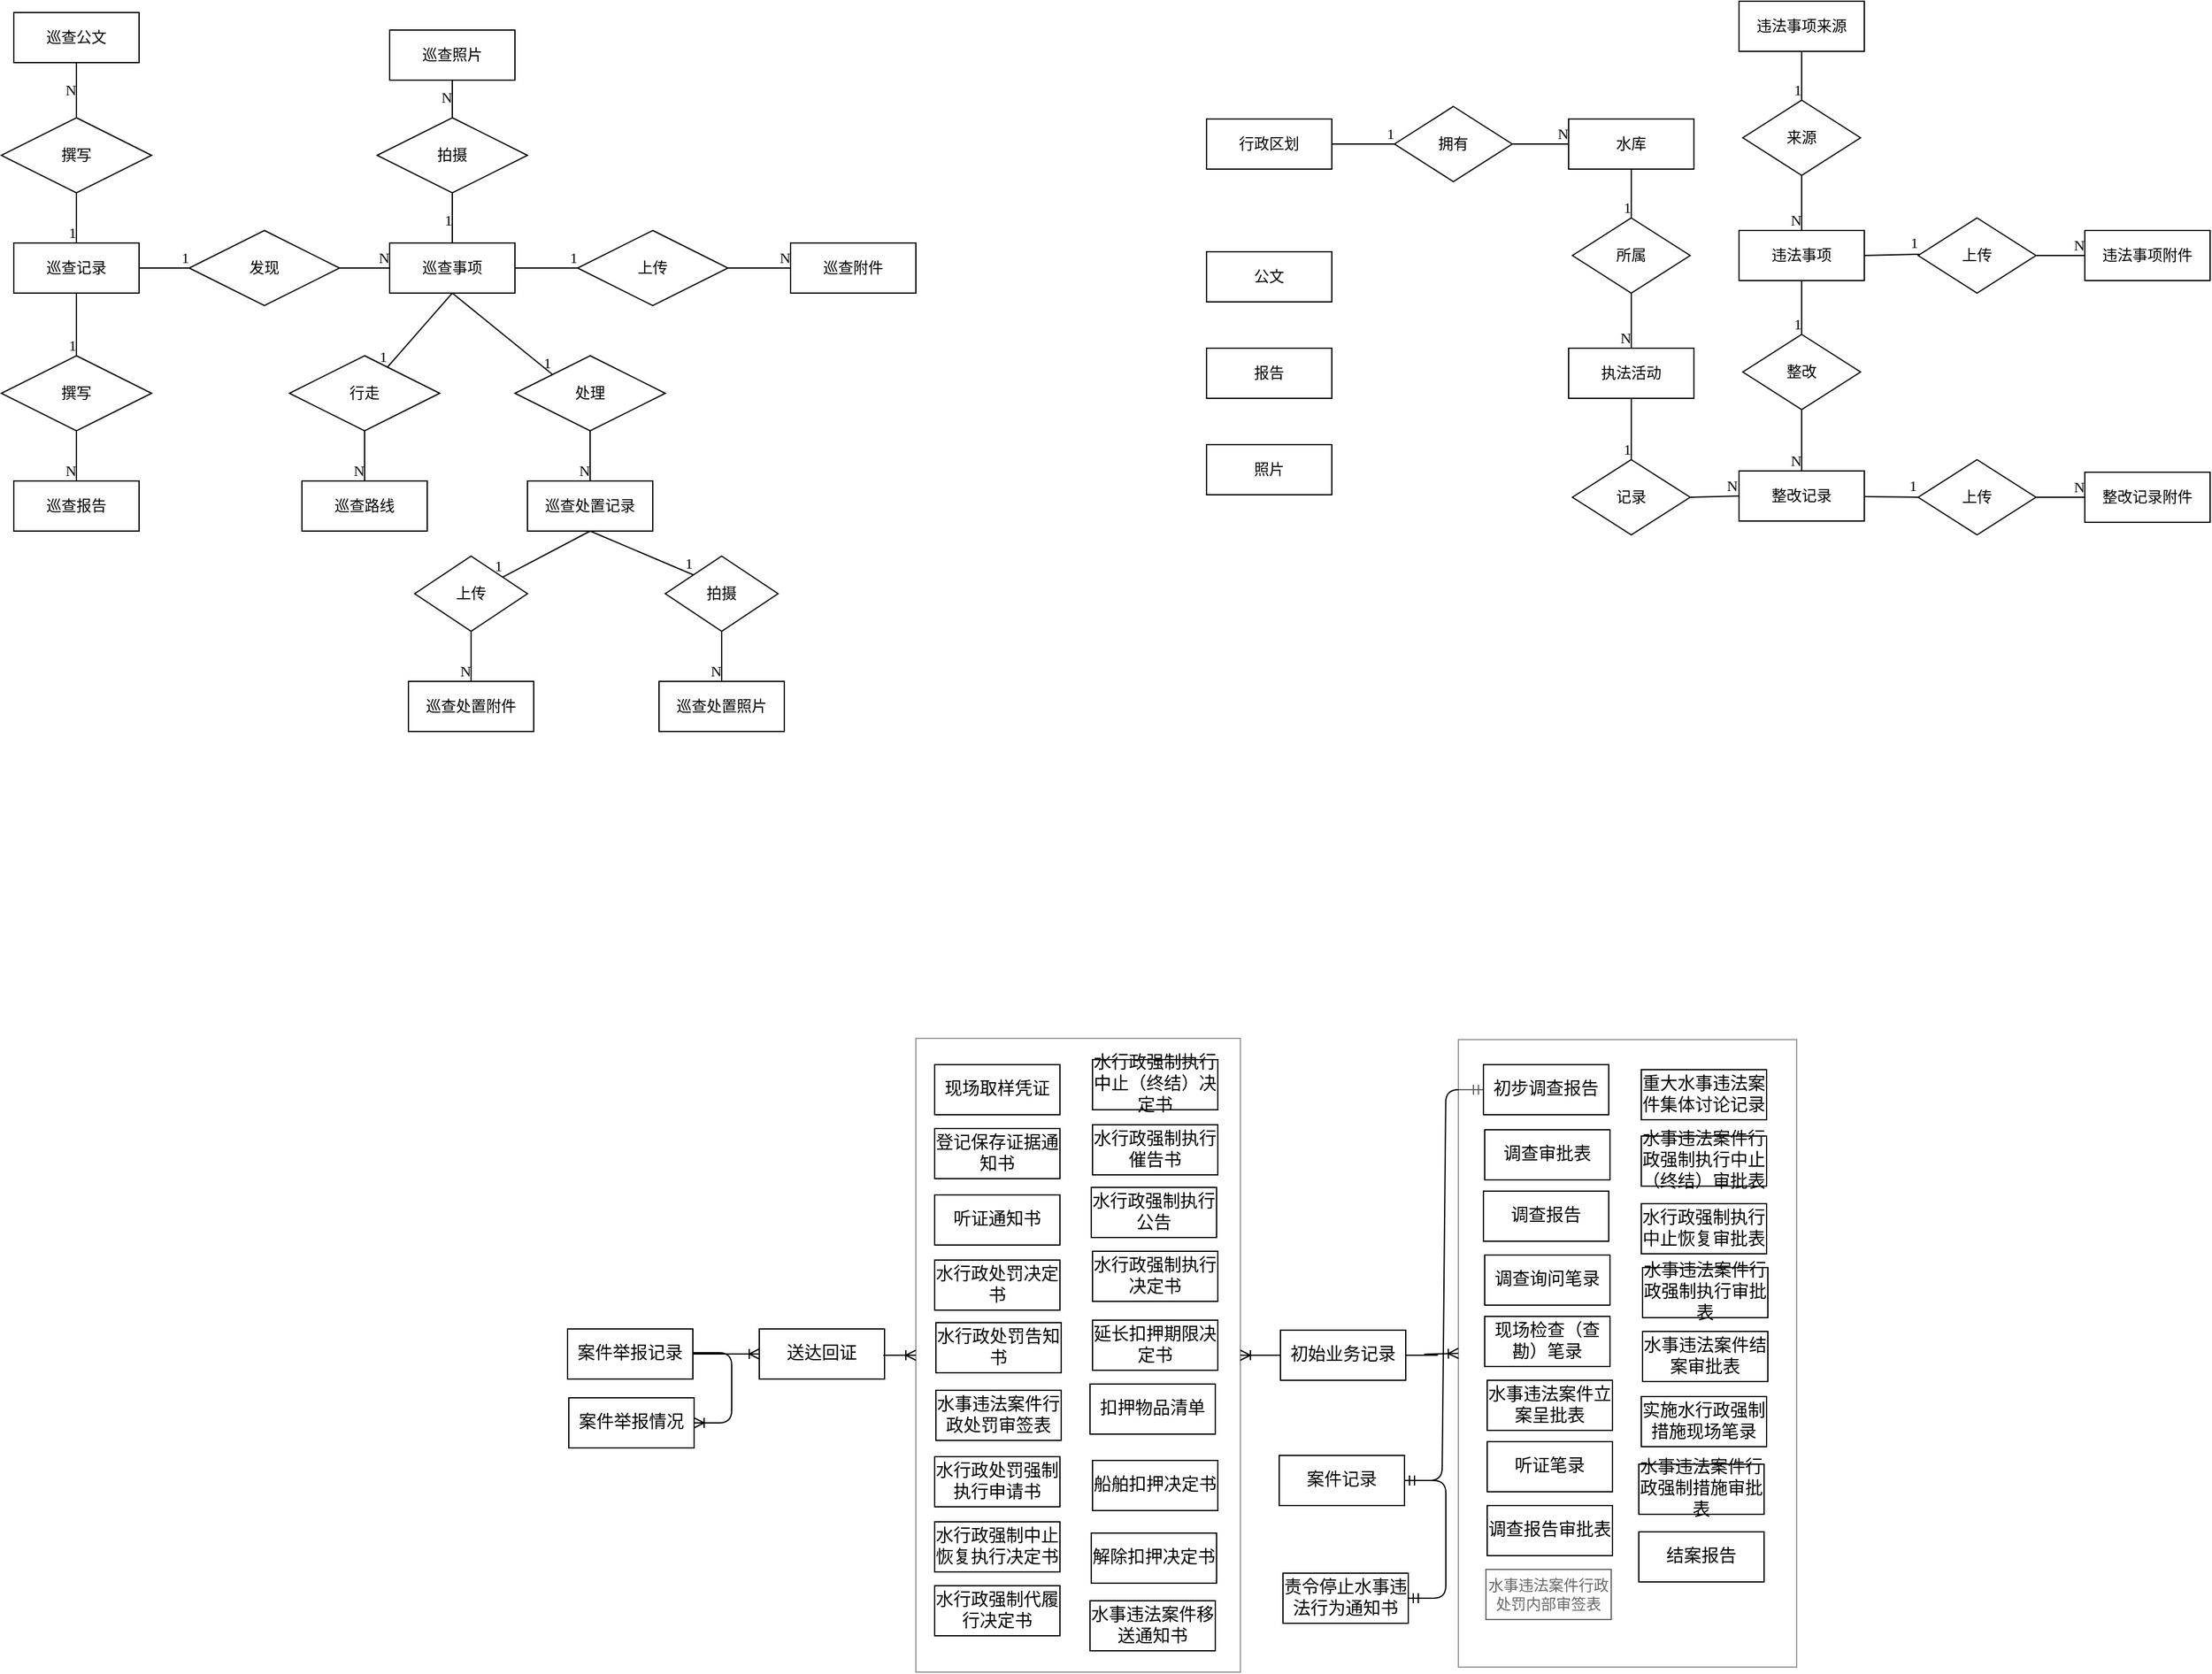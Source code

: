 <mxfile version="14.1.8" type="github">
  <diagram id="R2lEEEUBdFMjLlhIrx00" name="Page-1">
    <mxGraphModel dx="1422" dy="794" grid="0" gridSize="10" guides="0" tooltips="1" connect="0" arrows="0" fold="1" page="0" pageScale="1" pageWidth="850" pageHeight="1100" background="none" math="0" shadow="0" extFonts="Permanent Marker^https://fonts.googleapis.com/css?family=Permanent+Marker">
      <root>
        <mxCell id="0" />
        <mxCell id="1" parent="0" />
        <mxCell id="Jm6T7WrEDUmx-2x6mj27-170" value="" style="edgeStyle=entityRelationEdgeStyle;fontSize=12;html=1;endArrow=ERmandOne;startArrow=ERmandOne;" edge="1" parent="1" source="Jm6T7WrEDUmx-2x6mj27-166" target="Jm6T7WrEDUmx-2x6mj27-53">
          <mxGeometry width="100" height="100" relative="1" as="geometry">
            <mxPoint x="1332" y="882" as="sourcePoint" />
            <mxPoint x="1432" y="782" as="targetPoint" />
          </mxGeometry>
        </mxCell>
        <mxCell id="lb9JI9_FD7YLYeVPfku9-1" value="巡查记录" style="whiteSpace=wrap;html=1;align=center;fontFamily=仿宋;" parent="1" vertex="1">
          <mxGeometry x="100" y="269" width="100" height="40" as="geometry" />
        </mxCell>
        <mxCell id="lb9JI9_FD7YLYeVPfku9-2" value="巡查事项" style="whiteSpace=wrap;html=1;align=center;fontFamily=仿宋;" parent="1" vertex="1">
          <mxGeometry x="400" y="269" width="100" height="40" as="geometry" />
        </mxCell>
        <mxCell id="lb9JI9_FD7YLYeVPfku9-3" value="巡查报告" style="whiteSpace=wrap;html=1;align=center;fontFamily=仿宋;" parent="1" vertex="1">
          <mxGeometry x="100" y="459" width="100" height="40" as="geometry" />
        </mxCell>
        <mxCell id="lb9JI9_FD7YLYeVPfku9-4" value="巡查公文" style="whiteSpace=wrap;html=1;align=center;fontFamily=仿宋;" parent="1" vertex="1">
          <mxGeometry x="100" y="85" width="100" height="40" as="geometry" />
        </mxCell>
        <mxCell id="lb9JI9_FD7YLYeVPfku9-5" value="巡查照片" style="whiteSpace=wrap;html=1;align=center;fontFamily=仿宋;" parent="1" vertex="1">
          <mxGeometry x="400" y="99" width="100" height="40" as="geometry" />
        </mxCell>
        <mxCell id="lb9JI9_FD7YLYeVPfku9-7" value="巡查附件" style="whiteSpace=wrap;html=1;align=center;fontFamily=仿宋;" parent="1" vertex="1">
          <mxGeometry x="720" y="269" width="100" height="40" as="geometry" />
        </mxCell>
        <mxCell id="lb9JI9_FD7YLYeVPfku9-8" value="巡查路线" style="whiteSpace=wrap;html=1;align=center;fontFamily=仿宋;" parent="1" vertex="1">
          <mxGeometry x="330" y="459" width="100" height="40" as="geometry" />
        </mxCell>
        <mxCell id="lb9JI9_FD7YLYeVPfku9-9" value="巡查处置记录" style="whiteSpace=wrap;html=1;align=center;fontFamily=仿宋;" parent="1" vertex="1">
          <mxGeometry x="510" y="459" width="100" height="40" as="geometry" />
        </mxCell>
        <mxCell id="lb9JI9_FD7YLYeVPfku9-10" value="巡查处置附件" style="whiteSpace=wrap;html=1;align=center;fontFamily=仿宋;" parent="1" vertex="1">
          <mxGeometry x="415" y="619" width="100" height="40" as="geometry" />
        </mxCell>
        <mxCell id="lb9JI9_FD7YLYeVPfku9-11" value="巡查处置照片" style="whiteSpace=wrap;html=1;align=center;fontFamily=仿宋;" parent="1" vertex="1">
          <mxGeometry x="615" y="619" width="100" height="40" as="geometry" />
        </mxCell>
        <mxCell id="lb9JI9_FD7YLYeVPfku9-12" value="发现" style="shape=rhombus;perimeter=rhombusPerimeter;whiteSpace=wrap;html=1;align=center;fontFamily=仿宋;" parent="1" vertex="1">
          <mxGeometry x="240" y="259" width="120" height="60" as="geometry" />
        </mxCell>
        <mxCell id="lb9JI9_FD7YLYeVPfku9-13" value="" style="endArrow=none;html=1;rounded=0;entryX=0;entryY=0.5;entryDx=0;entryDy=0;fontFamily=仿宋;" parent="1" target="lb9JI9_FD7YLYeVPfku9-12" edge="1">
          <mxGeometry relative="1" as="geometry">
            <mxPoint x="200" y="289" as="sourcePoint" />
            <mxPoint x="270" y="289" as="targetPoint" />
          </mxGeometry>
        </mxCell>
        <mxCell id="lb9JI9_FD7YLYeVPfku9-14" value="1" style="resizable=0;html=1;align=right;verticalAlign=bottom;fontFamily=仿宋;" parent="lb9JI9_FD7YLYeVPfku9-13" connectable="0" vertex="1">
          <mxGeometry x="1" relative="1" as="geometry" />
        </mxCell>
        <mxCell id="lb9JI9_FD7YLYeVPfku9-15" value="" style="endArrow=none;html=1;rounded=0;exitX=1;exitY=0.5;exitDx=0;exitDy=0;entryX=0;entryY=0.5;entryDx=0;entryDy=0;fontFamily=仿宋;" parent="1" source="lb9JI9_FD7YLYeVPfku9-12" target="lb9JI9_FD7YLYeVPfku9-2" edge="1">
          <mxGeometry relative="1" as="geometry">
            <mxPoint x="330" y="369" as="sourcePoint" />
            <mxPoint x="490" y="369" as="targetPoint" />
          </mxGeometry>
        </mxCell>
        <mxCell id="lb9JI9_FD7YLYeVPfku9-16" value="N" style="resizable=0;html=1;align=right;verticalAlign=bottom;fontFamily=仿宋;" parent="lb9JI9_FD7YLYeVPfku9-15" connectable="0" vertex="1">
          <mxGeometry x="1" relative="1" as="geometry" />
        </mxCell>
        <mxCell id="lb9JI9_FD7YLYeVPfku9-17" value="撰写" style="shape=rhombus;perimeter=rhombusPerimeter;whiteSpace=wrap;html=1;align=center;fontFamily=仿宋;" parent="1" vertex="1">
          <mxGeometry x="90" y="359" width="120" height="60" as="geometry" />
        </mxCell>
        <mxCell id="lb9JI9_FD7YLYeVPfku9-18" value="" style="endArrow=none;html=1;rounded=0;exitX=0.5;exitY=1;exitDx=0;exitDy=0;entryX=0.5;entryY=0;entryDx=0;entryDy=0;fontFamily=仿宋;" parent="1" source="lb9JI9_FD7YLYeVPfku9-1" target="lb9JI9_FD7YLYeVPfku9-17" edge="1">
          <mxGeometry relative="1" as="geometry">
            <mxPoint x="280" y="379" as="sourcePoint" />
            <mxPoint x="440" y="379" as="targetPoint" />
          </mxGeometry>
        </mxCell>
        <mxCell id="lb9JI9_FD7YLYeVPfku9-19" value="1" style="resizable=0;html=1;align=right;verticalAlign=bottom;fontFamily=仿宋;" parent="lb9JI9_FD7YLYeVPfku9-18" connectable="0" vertex="1">
          <mxGeometry x="1" relative="1" as="geometry" />
        </mxCell>
        <mxCell id="lb9JI9_FD7YLYeVPfku9-20" value="" style="endArrow=none;html=1;rounded=0;exitX=0.5;exitY=1;exitDx=0;exitDy=0;entryX=0.5;entryY=0;entryDx=0;entryDy=0;fontFamily=仿宋;" parent="1" source="lb9JI9_FD7YLYeVPfku9-17" target="lb9JI9_FD7YLYeVPfku9-3" edge="1">
          <mxGeometry relative="1" as="geometry">
            <mxPoint x="300" y="409" as="sourcePoint" />
            <mxPoint x="460" y="409" as="targetPoint" />
          </mxGeometry>
        </mxCell>
        <mxCell id="lb9JI9_FD7YLYeVPfku9-21" value="N" style="resizable=0;html=1;align=right;verticalAlign=bottom;fontFamily=仿宋;" parent="lb9JI9_FD7YLYeVPfku9-20" connectable="0" vertex="1">
          <mxGeometry x="1" relative="1" as="geometry" />
        </mxCell>
        <mxCell id="lb9JI9_FD7YLYeVPfku9-22" value="撰写" style="shape=rhombus;perimeter=rhombusPerimeter;whiteSpace=wrap;html=1;align=center;fontFamily=仿宋;" parent="1" vertex="1">
          <mxGeometry x="90" y="169" width="120" height="60" as="geometry" />
        </mxCell>
        <mxCell id="lb9JI9_FD7YLYeVPfku9-23" value="" style="endArrow=none;html=1;rounded=0;exitX=0.5;exitY=0;exitDx=0;exitDy=0;entryX=0.5;entryY=1;entryDx=0;entryDy=0;fontFamily=仿宋;" parent="1" source="lb9JI9_FD7YLYeVPfku9-1" target="lb9JI9_FD7YLYeVPfku9-22" edge="1">
          <mxGeometry relative="1" as="geometry">
            <mxPoint x="200" y="229" as="sourcePoint" />
            <mxPoint x="360" y="229" as="targetPoint" />
          </mxGeometry>
        </mxCell>
        <mxCell id="lb9JI9_FD7YLYeVPfku9-24" value="1" style="resizable=0;html=1;align=right;verticalAlign=bottom;fontFamily=仿宋;" parent="lb9JI9_FD7YLYeVPfku9-23" connectable="0" vertex="1">
          <mxGeometry x="1" relative="1" as="geometry">
            <mxPoint y="40" as="offset" />
          </mxGeometry>
        </mxCell>
        <mxCell id="lb9JI9_FD7YLYeVPfku9-25" value="" style="endArrow=none;html=1;rounded=0;exitX=0.5;exitY=0;exitDx=0;exitDy=0;entryX=0.5;entryY=1;entryDx=0;entryDy=0;fontFamily=仿宋;" parent="1" source="lb9JI9_FD7YLYeVPfku9-22" target="lb9JI9_FD7YLYeVPfku9-4" edge="1">
          <mxGeometry relative="1" as="geometry">
            <mxPoint x="280" y="139" as="sourcePoint" />
            <mxPoint x="440" y="139" as="targetPoint" />
          </mxGeometry>
        </mxCell>
        <mxCell id="lb9JI9_FD7YLYeVPfku9-26" value="N" style="resizable=0;html=1;align=right;verticalAlign=bottom;fontFamily=仿宋;" parent="lb9JI9_FD7YLYeVPfku9-25" connectable="0" vertex="1">
          <mxGeometry x="1" relative="1" as="geometry">
            <mxPoint y="30" as="offset" />
          </mxGeometry>
        </mxCell>
        <mxCell id="lb9JI9_FD7YLYeVPfku9-27" value="拍摄" style="shape=rhombus;perimeter=rhombusPerimeter;whiteSpace=wrap;html=1;align=center;fontFamily=仿宋;" parent="1" vertex="1">
          <mxGeometry x="390" y="169" width="120" height="60" as="geometry" />
        </mxCell>
        <mxCell id="lb9JI9_FD7YLYeVPfku9-28" value="" style="endArrow=none;html=1;rounded=0;exitX=0.5;exitY=0;exitDx=0;exitDy=0;entryX=0.5;entryY=1;entryDx=0;entryDy=0;fontFamily=仿宋;" parent="1" source="lb9JI9_FD7YLYeVPfku9-2" target="lb9JI9_FD7YLYeVPfku9-27" edge="1">
          <mxGeometry relative="1" as="geometry">
            <mxPoint x="510" y="249" as="sourcePoint" />
            <mxPoint x="670" y="249" as="targetPoint" />
          </mxGeometry>
        </mxCell>
        <mxCell id="lb9JI9_FD7YLYeVPfku9-29" value="1" style="resizable=0;html=1;align=right;verticalAlign=bottom;fontFamily=仿宋;" parent="lb9JI9_FD7YLYeVPfku9-28" connectable="0" vertex="1">
          <mxGeometry x="1" relative="1" as="geometry">
            <mxPoint y="30" as="offset" />
          </mxGeometry>
        </mxCell>
        <mxCell id="lb9JI9_FD7YLYeVPfku9-30" value="" style="endArrow=none;html=1;rounded=0;exitX=0.5;exitY=0;exitDx=0;exitDy=0;entryX=0.5;entryY=1;entryDx=0;entryDy=0;fontFamily=仿宋;" parent="1" source="lb9JI9_FD7YLYeVPfku9-27" target="lb9JI9_FD7YLYeVPfku9-5" edge="1">
          <mxGeometry relative="1" as="geometry">
            <mxPoint x="530" y="159" as="sourcePoint" />
            <mxPoint x="690" y="159" as="targetPoint" />
          </mxGeometry>
        </mxCell>
        <mxCell id="lb9JI9_FD7YLYeVPfku9-31" value="N" style="resizable=0;html=1;align=right;verticalAlign=bottom;fontFamily=仿宋;" parent="lb9JI9_FD7YLYeVPfku9-30" connectable="0" vertex="1">
          <mxGeometry x="1" relative="1" as="geometry">
            <mxPoint y="22" as="offset" />
          </mxGeometry>
        </mxCell>
        <mxCell id="lb9JI9_FD7YLYeVPfku9-32" value="上传" style="shape=rhombus;perimeter=rhombusPerimeter;whiteSpace=wrap;html=1;align=center;fontFamily=仿宋;" parent="1" vertex="1">
          <mxGeometry x="550" y="259" width="120" height="60" as="geometry" />
        </mxCell>
        <mxCell id="lb9JI9_FD7YLYeVPfku9-33" value="" style="endArrow=none;html=1;rounded=0;exitX=1;exitY=0.5;exitDx=0;exitDy=0;entryX=0;entryY=0.5;entryDx=0;entryDy=0;fontFamily=仿宋;" parent="1" source="lb9JI9_FD7YLYeVPfku9-2" target="lb9JI9_FD7YLYeVPfku9-32" edge="1">
          <mxGeometry relative="1" as="geometry">
            <mxPoint x="510" y="349" as="sourcePoint" />
            <mxPoint x="670" y="349" as="targetPoint" />
          </mxGeometry>
        </mxCell>
        <mxCell id="lb9JI9_FD7YLYeVPfku9-34" value="1" style="resizable=0;html=1;align=right;verticalAlign=bottom;fontFamily=仿宋;" parent="lb9JI9_FD7YLYeVPfku9-33" connectable="0" vertex="1">
          <mxGeometry x="1" relative="1" as="geometry" />
        </mxCell>
        <mxCell id="lb9JI9_FD7YLYeVPfku9-35" value="" style="endArrow=none;html=1;rounded=0;exitX=1;exitY=0.5;exitDx=0;exitDy=0;entryX=0;entryY=0.5;entryDx=0;entryDy=0;fontFamily=仿宋;" parent="1" source="lb9JI9_FD7YLYeVPfku9-32" target="lb9JI9_FD7YLYeVPfku9-7" edge="1">
          <mxGeometry relative="1" as="geometry">
            <mxPoint x="670" y="288.5" as="sourcePoint" />
            <mxPoint x="830" y="288.5" as="targetPoint" />
          </mxGeometry>
        </mxCell>
        <mxCell id="lb9JI9_FD7YLYeVPfku9-36" value="N" style="resizable=0;html=1;align=right;verticalAlign=bottom;fontFamily=仿宋;" parent="lb9JI9_FD7YLYeVPfku9-35" connectable="0" vertex="1">
          <mxGeometry x="1" relative="1" as="geometry" />
        </mxCell>
        <mxCell id="lb9JI9_FD7YLYeVPfku9-37" value="行走" style="shape=rhombus;perimeter=rhombusPerimeter;whiteSpace=wrap;html=1;align=center;fontFamily=仿宋;" parent="1" vertex="1">
          <mxGeometry x="320" y="359" width="120" height="60" as="geometry" />
        </mxCell>
        <mxCell id="lb9JI9_FD7YLYeVPfku9-38" value="" style="endArrow=none;html=1;rounded=0;exitX=0.5;exitY=1;exitDx=0;exitDy=0;fontFamily=仿宋;" parent="1" source="lb9JI9_FD7YLYeVPfku9-2" target="lb9JI9_FD7YLYeVPfku9-37" edge="1">
          <mxGeometry relative="1" as="geometry">
            <mxPoint x="570" y="429" as="sourcePoint" />
            <mxPoint x="730" y="429" as="targetPoint" />
          </mxGeometry>
        </mxCell>
        <mxCell id="lb9JI9_FD7YLYeVPfku9-39" value="1" style="resizable=0;html=1;align=right;verticalAlign=bottom;fontFamily=仿宋;" parent="lb9JI9_FD7YLYeVPfku9-38" connectable="0" vertex="1">
          <mxGeometry x="1" relative="1" as="geometry" />
        </mxCell>
        <mxCell id="lb9JI9_FD7YLYeVPfku9-40" value="" style="endArrow=none;html=1;rounded=0;exitX=0.5;exitY=1;exitDx=0;exitDy=0;entryX=0.5;entryY=0;entryDx=0;entryDy=0;fontFamily=仿宋;" parent="1" source="lb9JI9_FD7YLYeVPfku9-37" target="lb9JI9_FD7YLYeVPfku9-8" edge="1">
          <mxGeometry relative="1" as="geometry">
            <mxPoint x="400" y="429" as="sourcePoint" />
            <mxPoint x="560" y="429" as="targetPoint" />
          </mxGeometry>
        </mxCell>
        <mxCell id="lb9JI9_FD7YLYeVPfku9-41" value="N" style="resizable=0;html=1;align=right;verticalAlign=bottom;fontFamily=仿宋;" parent="lb9JI9_FD7YLYeVPfku9-40" connectable="0" vertex="1">
          <mxGeometry x="1" relative="1" as="geometry" />
        </mxCell>
        <mxCell id="lb9JI9_FD7YLYeVPfku9-42" value="处理" style="shape=rhombus;perimeter=rhombusPerimeter;whiteSpace=wrap;html=1;align=center;fontFamily=仿宋;" parent="1" vertex="1">
          <mxGeometry x="500" y="359" width="120" height="60" as="geometry" />
        </mxCell>
        <mxCell id="lb9JI9_FD7YLYeVPfku9-43" value="" style="endArrow=none;html=1;rounded=0;entryX=0;entryY=0;entryDx=0;entryDy=0;fontFamily=仿宋;" parent="1" target="lb9JI9_FD7YLYeVPfku9-42" edge="1">
          <mxGeometry relative="1" as="geometry">
            <mxPoint x="450" y="309" as="sourcePoint" />
            <mxPoint x="630" y="339" as="targetPoint" />
          </mxGeometry>
        </mxCell>
        <mxCell id="lb9JI9_FD7YLYeVPfku9-44" value="1" style="resizable=0;html=1;align=right;verticalAlign=bottom;fontFamily=仿宋;" parent="lb9JI9_FD7YLYeVPfku9-43" connectable="0" vertex="1">
          <mxGeometry x="1" relative="1" as="geometry" />
        </mxCell>
        <mxCell id="lb9JI9_FD7YLYeVPfku9-45" value="" style="endArrow=none;html=1;rounded=0;exitX=0.5;exitY=1;exitDx=0;exitDy=0;entryX=0.5;entryY=0;entryDx=0;entryDy=0;fontFamily=仿宋;" parent="1" source="lb9JI9_FD7YLYeVPfku9-42" target="lb9JI9_FD7YLYeVPfku9-9" edge="1">
          <mxGeometry relative="1" as="geometry">
            <mxPoint x="650" y="449" as="sourcePoint" />
            <mxPoint x="560" y="449" as="targetPoint" />
          </mxGeometry>
        </mxCell>
        <mxCell id="lb9JI9_FD7YLYeVPfku9-46" value="N" style="resizable=0;html=1;align=right;verticalAlign=bottom;fontFamily=仿宋;" parent="lb9JI9_FD7YLYeVPfku9-45" connectable="0" vertex="1">
          <mxGeometry x="1" relative="1" as="geometry" />
        </mxCell>
        <mxCell id="lb9JI9_FD7YLYeVPfku9-48" value="上传" style="shape=rhombus;perimeter=rhombusPerimeter;whiteSpace=wrap;html=1;align=center;fontFamily=仿宋;" parent="1" vertex="1">
          <mxGeometry x="420" y="519" width="90" height="60" as="geometry" />
        </mxCell>
        <mxCell id="lb9JI9_FD7YLYeVPfku9-49" value="" style="endArrow=none;html=1;rounded=0;exitX=0.5;exitY=1;exitDx=0;exitDy=0;fontFamily=仿宋;" parent="1" source="lb9JI9_FD7YLYeVPfku9-9" target="lb9JI9_FD7YLYeVPfku9-48" edge="1">
          <mxGeometry relative="1" as="geometry">
            <mxPoint x="570" y="519" as="sourcePoint" />
            <mxPoint x="730" y="519" as="targetPoint" />
          </mxGeometry>
        </mxCell>
        <mxCell id="lb9JI9_FD7YLYeVPfku9-50" value="1" style="resizable=0;html=1;align=right;verticalAlign=bottom;fontFamily=仿宋;" parent="lb9JI9_FD7YLYeVPfku9-49" connectable="0" vertex="1">
          <mxGeometry x="1" relative="1" as="geometry" />
        </mxCell>
        <mxCell id="lb9JI9_FD7YLYeVPfku9-51" value="" style="endArrow=none;html=1;rounded=0;exitX=0.5;exitY=1;exitDx=0;exitDy=0;entryX=0.5;entryY=0;entryDx=0;entryDy=0;fontFamily=仿宋;" parent="1" source="lb9JI9_FD7YLYeVPfku9-48" target="lb9JI9_FD7YLYeVPfku9-10" edge="1">
          <mxGeometry relative="1" as="geometry">
            <mxPoint x="290" y="729" as="sourcePoint" />
            <mxPoint x="450" y="729" as="targetPoint" />
          </mxGeometry>
        </mxCell>
        <mxCell id="lb9JI9_FD7YLYeVPfku9-52" value="N" style="resizable=0;html=1;align=right;verticalAlign=bottom;fontFamily=仿宋;" parent="lb9JI9_FD7YLYeVPfku9-51" connectable="0" vertex="1">
          <mxGeometry x="1" relative="1" as="geometry" />
        </mxCell>
        <mxCell id="lb9JI9_FD7YLYeVPfku9-53" value="拍摄" style="shape=rhombus;perimeter=rhombusPerimeter;whiteSpace=wrap;html=1;align=center;fontFamily=仿宋;" parent="1" vertex="1">
          <mxGeometry x="620" y="519" width="90" height="60" as="geometry" />
        </mxCell>
        <mxCell id="lb9JI9_FD7YLYeVPfku9-54" value="" style="endArrow=none;html=1;rounded=0;entryX=0;entryY=0;entryDx=0;entryDy=0;fontFamily=仿宋;" parent="1" target="lb9JI9_FD7YLYeVPfku9-53" edge="1">
          <mxGeometry relative="1" as="geometry">
            <mxPoint x="560" y="499" as="sourcePoint" />
            <mxPoint x="760" y="709" as="targetPoint" />
          </mxGeometry>
        </mxCell>
        <mxCell id="lb9JI9_FD7YLYeVPfku9-55" value="1" style="resizable=0;html=1;align=right;verticalAlign=bottom;fontFamily=仿宋;" parent="lb9JI9_FD7YLYeVPfku9-54" connectable="0" vertex="1">
          <mxGeometry x="1" relative="1" as="geometry" />
        </mxCell>
        <mxCell id="lb9JI9_FD7YLYeVPfku9-56" value="" style="endArrow=none;html=1;rounded=0;exitX=0.5;exitY=1;exitDx=0;exitDy=0;entryX=0.5;entryY=0;entryDx=0;entryDy=0;fontFamily=仿宋;" parent="1" source="lb9JI9_FD7YLYeVPfku9-53" target="lb9JI9_FD7YLYeVPfku9-11" edge="1">
          <mxGeometry relative="1" as="geometry">
            <mxPoint x="790" y="689" as="sourcePoint" />
            <mxPoint x="950" y="689" as="targetPoint" />
          </mxGeometry>
        </mxCell>
        <mxCell id="lb9JI9_FD7YLYeVPfku9-57" value="N" style="resizable=0;html=1;align=right;verticalAlign=bottom;fontFamily=仿宋;" parent="lb9JI9_FD7YLYeVPfku9-56" connectable="0" vertex="1">
          <mxGeometry x="1" relative="1" as="geometry" />
        </mxCell>
        <mxCell id="lb9JI9_FD7YLYeVPfku9-58" value="执法活动" style="whiteSpace=wrap;html=1;align=center;fontFamily=仿宋;" parent="1" vertex="1">
          <mxGeometry x="1341" y="353" width="100" height="40" as="geometry" />
        </mxCell>
        <mxCell id="Jm6T7WrEDUmx-2x6mj27-1" value="违法事项" style="whiteSpace=wrap;html=1;align=center;fontFamily=仿宋;" vertex="1" parent="1">
          <mxGeometry x="1477" y="259" width="100" height="40" as="geometry" />
        </mxCell>
        <mxCell id="Jm6T7WrEDUmx-2x6mj27-2" value="整改记录" style="whiteSpace=wrap;html=1;align=center;fontFamily=仿宋;" vertex="1" parent="1">
          <mxGeometry x="1477" y="451" width="100" height="40" as="geometry" />
        </mxCell>
        <mxCell id="Jm6T7WrEDUmx-2x6mj27-3" value="公文" style="whiteSpace=wrap;html=1;align=center;fontFamily=仿宋;" vertex="1" parent="1">
          <mxGeometry x="1052" y="276" width="100" height="40" as="geometry" />
        </mxCell>
        <mxCell id="Jm6T7WrEDUmx-2x6mj27-4" value="报告" style="whiteSpace=wrap;html=1;align=center;fontFamily=仿宋;" vertex="1" parent="1">
          <mxGeometry x="1052" y="353" width="100" height="40" as="geometry" />
        </mxCell>
        <mxCell id="Jm6T7WrEDUmx-2x6mj27-5" value="照片" style="whiteSpace=wrap;html=1;align=center;fontFamily=仿宋;" vertex="1" parent="1">
          <mxGeometry x="1052" y="430" width="100" height="40" as="geometry" />
        </mxCell>
        <mxCell id="Jm6T7WrEDUmx-2x6mj27-6" value="违法事项附件" style="whiteSpace=wrap;html=1;align=center;fontFamily=仿宋;" vertex="1" parent="1">
          <mxGeometry x="1753" y="259" width="100" height="40" as="geometry" />
        </mxCell>
        <mxCell id="Jm6T7WrEDUmx-2x6mj27-9" value="整改记录附件" style="whiteSpace=wrap;html=1;align=center;fontFamily=仿宋;" vertex="1" parent="1">
          <mxGeometry x="1753" y="452" width="100" height="40" as="geometry" />
        </mxCell>
        <mxCell id="Jm6T7WrEDUmx-2x6mj27-10" value="水库" style="whiteSpace=wrap;html=1;align=center;fontFamily=仿宋;" vertex="1" parent="1">
          <mxGeometry x="1341" y="170" width="100" height="40" as="geometry" />
        </mxCell>
        <mxCell id="Jm6T7WrEDUmx-2x6mj27-11" value="行政区划" style="whiteSpace=wrap;html=1;align=center;fontFamily=仿宋;" vertex="1" parent="1">
          <mxGeometry x="1052" y="170" width="100" height="40" as="geometry" />
        </mxCell>
        <mxCell id="Jm6T7WrEDUmx-2x6mj27-12" value="违法事项来源" style="whiteSpace=wrap;html=1;align=center;fontFamily=仿宋;" vertex="1" parent="1">
          <mxGeometry x="1477" y="76" width="100" height="40" as="geometry" />
        </mxCell>
        <mxCell id="Jm6T7WrEDUmx-2x6mj27-13" value="所属" style="shape=rhombus;perimeter=rhombusPerimeter;whiteSpace=wrap;html=1;align=center;fontFamily=仿宋;" vertex="1" parent="1">
          <mxGeometry x="1344" y="249" width="94" height="60" as="geometry" />
        </mxCell>
        <mxCell id="Jm6T7WrEDUmx-2x6mj27-14" value="" style="endArrow=none;html=1;rounded=0;exitX=0.5;exitY=1;exitDx=0;exitDy=0;entryX=0.5;entryY=0;entryDx=0;entryDy=0;fontFamily=仿宋;" edge="1" parent="1" source="Jm6T7WrEDUmx-2x6mj27-10" target="Jm6T7WrEDUmx-2x6mj27-13">
          <mxGeometry relative="1" as="geometry">
            <mxPoint x="1481" y="254" as="sourcePoint" />
            <mxPoint x="1641" y="254" as="targetPoint" />
          </mxGeometry>
        </mxCell>
        <mxCell id="Jm6T7WrEDUmx-2x6mj27-15" value="1" style="resizable=0;html=1;align=right;verticalAlign=bottom;fontFamily=仿宋;" connectable="0" vertex="1" parent="Jm6T7WrEDUmx-2x6mj27-14">
          <mxGeometry x="1" relative="1" as="geometry" />
        </mxCell>
        <mxCell id="Jm6T7WrEDUmx-2x6mj27-16" value="" style="endArrow=none;html=1;rounded=0;exitX=0.5;exitY=1;exitDx=0;exitDy=0;fontFamily=仿宋;" edge="1" parent="1" source="Jm6T7WrEDUmx-2x6mj27-13" target="lb9JI9_FD7YLYeVPfku9-58">
          <mxGeometry relative="1" as="geometry">
            <mxPoint x="1520" y="314" as="sourcePoint" />
            <mxPoint x="1680" y="314" as="targetPoint" />
          </mxGeometry>
        </mxCell>
        <mxCell id="Jm6T7WrEDUmx-2x6mj27-17" value="N" style="resizable=0;html=1;align=right;verticalAlign=bottom;fontFamily=仿宋;" connectable="0" vertex="1" parent="Jm6T7WrEDUmx-2x6mj27-16">
          <mxGeometry x="1" relative="1" as="geometry" />
        </mxCell>
        <mxCell id="Jm6T7WrEDUmx-2x6mj27-19" value="来源" style="shape=rhombus;perimeter=rhombusPerimeter;whiteSpace=wrap;html=1;align=center;fontFamily=仿宋;" vertex="1" parent="1">
          <mxGeometry x="1480" y="155" width="94" height="60" as="geometry" />
        </mxCell>
        <mxCell id="Jm6T7WrEDUmx-2x6mj27-20" value="" style="endArrow=none;html=1;rounded=0;exitX=0.5;exitY=1;exitDx=0;exitDy=0;fontFamily=仿宋;" edge="1" parent="1" source="Jm6T7WrEDUmx-2x6mj27-12" target="Jm6T7WrEDUmx-2x6mj27-19">
          <mxGeometry relative="1" as="geometry">
            <mxPoint x="1595" y="174" as="sourcePoint" />
            <mxPoint x="1755" y="174" as="targetPoint" />
          </mxGeometry>
        </mxCell>
        <mxCell id="Jm6T7WrEDUmx-2x6mj27-21" value="1" style="resizable=0;html=1;align=right;verticalAlign=bottom;fontFamily=仿宋;" connectable="0" vertex="1" parent="Jm6T7WrEDUmx-2x6mj27-20">
          <mxGeometry x="1" relative="1" as="geometry" />
        </mxCell>
        <mxCell id="Jm6T7WrEDUmx-2x6mj27-22" value="" style="endArrow=none;html=1;rounded=0;exitX=0.5;exitY=1;exitDx=0;exitDy=0;fontFamily=仿宋;" edge="1" parent="1" source="Jm6T7WrEDUmx-2x6mj27-19" target="Jm6T7WrEDUmx-2x6mj27-1">
          <mxGeometry relative="1" as="geometry">
            <mxPoint x="1609" y="214" as="sourcePoint" />
            <mxPoint x="1783" y="214" as="targetPoint" />
          </mxGeometry>
        </mxCell>
        <mxCell id="Jm6T7WrEDUmx-2x6mj27-23" value="N" style="resizable=0;html=1;align=right;verticalAlign=bottom;fontFamily=仿宋;" connectable="0" vertex="1" parent="Jm6T7WrEDUmx-2x6mj27-22">
          <mxGeometry x="1" relative="1" as="geometry" />
        </mxCell>
        <mxCell id="Jm6T7WrEDUmx-2x6mj27-24" value="整改" style="shape=rhombus;perimeter=rhombusPerimeter;whiteSpace=wrap;html=1;align=center;fontFamily=仿宋;" vertex="1" parent="1">
          <mxGeometry x="1480" y="342" width="94" height="60" as="geometry" />
        </mxCell>
        <mxCell id="Jm6T7WrEDUmx-2x6mj27-25" value="" style="endArrow=none;html=1;rounded=0;exitX=0.5;exitY=1;exitDx=0;exitDy=0;fontFamily=仿宋;" edge="1" parent="1" source="Jm6T7WrEDUmx-2x6mj27-1" target="Jm6T7WrEDUmx-2x6mj27-24">
          <mxGeometry relative="1" as="geometry">
            <mxPoint x="1561" y="334" as="sourcePoint" />
            <mxPoint x="1721" y="334" as="targetPoint" />
          </mxGeometry>
        </mxCell>
        <mxCell id="Jm6T7WrEDUmx-2x6mj27-26" value="1" style="resizable=0;html=1;align=right;verticalAlign=bottom;fontFamily=仿宋;" connectable="0" vertex="1" parent="Jm6T7WrEDUmx-2x6mj27-25">
          <mxGeometry x="1" relative="1" as="geometry" />
        </mxCell>
        <mxCell id="Jm6T7WrEDUmx-2x6mj27-27" value="" style="endArrow=none;html=1;rounded=0;exitX=0.5;exitY=1;exitDx=0;exitDy=0;entryX=0.5;entryY=0;entryDx=0;entryDy=0;fontFamily=仿宋;" edge="1" parent="1" source="Jm6T7WrEDUmx-2x6mj27-24" target="Jm6T7WrEDUmx-2x6mj27-2">
          <mxGeometry relative="1" as="geometry">
            <mxPoint x="1596" y="372" as="sourcePoint" />
            <mxPoint x="1756" y="372" as="targetPoint" />
          </mxGeometry>
        </mxCell>
        <mxCell id="Jm6T7WrEDUmx-2x6mj27-28" value="N" style="resizable=0;html=1;align=right;verticalAlign=bottom;fontFamily=仿宋;" connectable="0" vertex="1" parent="Jm6T7WrEDUmx-2x6mj27-27">
          <mxGeometry x="1" relative="1" as="geometry" />
        </mxCell>
        <mxCell id="Jm6T7WrEDUmx-2x6mj27-32" value="上传" style="shape=rhombus;perimeter=rhombusPerimeter;whiteSpace=wrap;html=1;align=center;fontFamily=仿宋;" vertex="1" parent="1">
          <mxGeometry x="1620" y="249" width="94" height="60" as="geometry" />
        </mxCell>
        <mxCell id="Jm6T7WrEDUmx-2x6mj27-33" value="" style="endArrow=none;html=1;rounded=0;exitX=1;exitY=0.5;exitDx=0;exitDy=0;entryX=0.011;entryY=0.483;entryDx=0;entryDy=0;entryPerimeter=0;fontFamily=仿宋;" edge="1" parent="1" source="Jm6T7WrEDUmx-2x6mj27-1" target="Jm6T7WrEDUmx-2x6mj27-32">
          <mxGeometry relative="1" as="geometry">
            <mxPoint x="1601" y="348" as="sourcePoint" />
            <mxPoint x="1761" y="348" as="targetPoint" />
          </mxGeometry>
        </mxCell>
        <mxCell id="Jm6T7WrEDUmx-2x6mj27-34" value="1" style="resizable=0;html=1;align=right;verticalAlign=bottom;fontFamily=仿宋;" connectable="0" vertex="1" parent="Jm6T7WrEDUmx-2x6mj27-33">
          <mxGeometry x="1" relative="1" as="geometry" />
        </mxCell>
        <mxCell id="Jm6T7WrEDUmx-2x6mj27-35" value="" style="endArrow=none;html=1;rounded=0;exitX=1;exitY=0.5;exitDx=0;exitDy=0;entryX=0;entryY=0.5;entryDx=0;entryDy=0;fontFamily=仿宋;" edge="1" parent="1" source="Jm6T7WrEDUmx-2x6mj27-32" target="Jm6T7WrEDUmx-2x6mj27-6">
          <mxGeometry relative="1" as="geometry">
            <mxPoint x="1679" y="383" as="sourcePoint" />
            <mxPoint x="1839" y="383" as="targetPoint" />
          </mxGeometry>
        </mxCell>
        <mxCell id="Jm6T7WrEDUmx-2x6mj27-36" value="N" style="resizable=0;html=1;align=right;verticalAlign=bottom;fontFamily=仿宋;" connectable="0" vertex="1" parent="Jm6T7WrEDUmx-2x6mj27-35">
          <mxGeometry x="1" relative="1" as="geometry" />
        </mxCell>
        <mxCell id="Jm6T7WrEDUmx-2x6mj27-37" value="上传" style="shape=rhombus;perimeter=rhombusPerimeter;whiteSpace=wrap;html=1;align=center;fontFamily=仿宋;" vertex="1" parent="1">
          <mxGeometry x="1620" y="442" width="94" height="60" as="geometry" />
        </mxCell>
        <mxCell id="Jm6T7WrEDUmx-2x6mj27-38" value="" style="endArrow=none;html=1;rounded=0;entryX=0;entryY=0.5;entryDx=0;entryDy=0;fontFamily=仿宋;" edge="1" parent="1" source="Jm6T7WrEDUmx-2x6mj27-2" target="Jm6T7WrEDUmx-2x6mj27-37">
          <mxGeometry relative="1" as="geometry">
            <mxPoint x="1577" y="471" as="sourcePoint" />
            <mxPoint x="1737" y="471" as="targetPoint" />
          </mxGeometry>
        </mxCell>
        <mxCell id="Jm6T7WrEDUmx-2x6mj27-39" value="1" style="resizable=0;html=1;align=right;verticalAlign=bottom;fontFamily=仿宋;" connectable="0" vertex="1" parent="Jm6T7WrEDUmx-2x6mj27-38">
          <mxGeometry x="1" relative="1" as="geometry" />
        </mxCell>
        <mxCell id="Jm6T7WrEDUmx-2x6mj27-40" value="" style="endArrow=none;html=1;rounded=0;exitX=1;exitY=0.5;exitDx=0;exitDy=0;entryX=0;entryY=0.5;entryDx=0;entryDy=0;fontFamily=仿宋;" edge="1" parent="1" source="Jm6T7WrEDUmx-2x6mj27-37" target="Jm6T7WrEDUmx-2x6mj27-9">
          <mxGeometry relative="1" as="geometry">
            <mxPoint x="1737" y="500" as="sourcePoint" />
            <mxPoint x="1897" y="500" as="targetPoint" />
          </mxGeometry>
        </mxCell>
        <mxCell id="Jm6T7WrEDUmx-2x6mj27-41" value="N" style="resizable=0;html=1;align=right;verticalAlign=bottom;fontFamily=仿宋;" connectable="0" vertex="1" parent="Jm6T7WrEDUmx-2x6mj27-40">
          <mxGeometry x="1" relative="1" as="geometry" />
        </mxCell>
        <mxCell id="Jm6T7WrEDUmx-2x6mj27-42" value="拥有" style="shape=rhombus;perimeter=rhombusPerimeter;whiteSpace=wrap;html=1;align=center;fontFamily=仿宋;" vertex="1" parent="1">
          <mxGeometry x="1202" y="160" width="94" height="60" as="geometry" />
        </mxCell>
        <mxCell id="Jm6T7WrEDUmx-2x6mj27-43" value="" style="endArrow=none;html=1;rounded=0;exitX=1;exitY=0.5;exitDx=0;exitDy=0;fontFamily=仿宋;" edge="1" parent="1" source="Jm6T7WrEDUmx-2x6mj27-11" target="Jm6T7WrEDUmx-2x6mj27-42">
          <mxGeometry relative="1" as="geometry">
            <mxPoint x="1123" y="336" as="sourcePoint" />
            <mxPoint x="1283" y="336" as="targetPoint" />
          </mxGeometry>
        </mxCell>
        <mxCell id="Jm6T7WrEDUmx-2x6mj27-44" value="1" style="resizable=0;html=1;align=right;verticalAlign=bottom;fontFamily=仿宋;" connectable="0" vertex="1" parent="Jm6T7WrEDUmx-2x6mj27-43">
          <mxGeometry x="1" relative="1" as="geometry" />
        </mxCell>
        <mxCell id="Jm6T7WrEDUmx-2x6mj27-45" value="" style="endArrow=none;html=1;rounded=0;exitX=1;exitY=0.5;exitDx=0;exitDy=0;entryX=0;entryY=0.5;entryDx=0;entryDy=0;fontFamily=仿宋;" edge="1" parent="1" source="Jm6T7WrEDUmx-2x6mj27-42" target="Jm6T7WrEDUmx-2x6mj27-10">
          <mxGeometry relative="1" as="geometry">
            <mxPoint x="1222" y="289" as="sourcePoint" />
            <mxPoint x="1382" y="289" as="targetPoint" />
          </mxGeometry>
        </mxCell>
        <mxCell id="Jm6T7WrEDUmx-2x6mj27-46" value="N" style="resizable=0;html=1;align=right;verticalAlign=bottom;fontFamily=仿宋;" connectable="0" vertex="1" parent="Jm6T7WrEDUmx-2x6mj27-45">
          <mxGeometry x="1" relative="1" as="geometry" />
        </mxCell>
        <mxCell id="Jm6T7WrEDUmx-2x6mj27-48" value="记录" style="shape=rhombus;perimeter=rhombusPerimeter;whiteSpace=wrap;html=1;align=center;fontFamily=仿宋;" vertex="1" parent="1">
          <mxGeometry x="1344" y="442" width="94" height="60" as="geometry" />
        </mxCell>
        <mxCell id="Jm6T7WrEDUmx-2x6mj27-49" value="" style="endArrow=none;html=1;rounded=0;exitX=0.5;exitY=1;exitDx=0;exitDy=0;entryX=0.5;entryY=0;entryDx=0;entryDy=0;fontFamily=仿宋;" edge="1" parent="1" source="lb9JI9_FD7YLYeVPfku9-58" target="Jm6T7WrEDUmx-2x6mj27-48">
          <mxGeometry relative="1" as="geometry">
            <mxPoint x="1441" y="435" as="sourcePoint" />
            <mxPoint x="1601" y="435" as="targetPoint" />
          </mxGeometry>
        </mxCell>
        <mxCell id="Jm6T7WrEDUmx-2x6mj27-50" value="1" style="resizable=0;html=1;align=right;verticalAlign=bottom;fontFamily=仿宋;" connectable="0" vertex="1" parent="Jm6T7WrEDUmx-2x6mj27-49">
          <mxGeometry x="1" relative="1" as="geometry" />
        </mxCell>
        <mxCell id="Jm6T7WrEDUmx-2x6mj27-51" value="" style="endArrow=none;html=1;rounded=0;exitX=1;exitY=0.5;exitDx=0;exitDy=0;entryX=0;entryY=0.5;entryDx=0;entryDy=0;fontFamily=仿宋;" edge="1" parent="1" source="Jm6T7WrEDUmx-2x6mj27-48" target="Jm6T7WrEDUmx-2x6mj27-2">
          <mxGeometry relative="1" as="geometry">
            <mxPoint x="1293" y="474" as="sourcePoint" />
            <mxPoint x="1453" y="474" as="targetPoint" />
          </mxGeometry>
        </mxCell>
        <mxCell id="Jm6T7WrEDUmx-2x6mj27-52" value="N" style="resizable=0;html=1;align=right;verticalAlign=bottom;fontFamily=仿宋;" connectable="0" vertex="1" parent="Jm6T7WrEDUmx-2x6mj27-51">
          <mxGeometry x="1" relative="1" as="geometry" />
        </mxCell>
        <mxCell id="Jm6T7WrEDUmx-2x6mj27-60" value="送达回证" style="whiteSpace=wrap;html=1;align=center;fontFamily=仿宋;fontSize=14;" vertex="1" parent="1">
          <mxGeometry x="695" y="1136" width="100" height="40" as="geometry" />
        </mxCell>
        <mxCell id="Jm6T7WrEDUmx-2x6mj27-87" value="责令停止水事违法行为通知书" style="whiteSpace=wrap;html=1;align=center;fontFamily=仿宋;fontSize=14;" vertex="1" parent="1">
          <mxGeometry x="1113" y="1331" width="100" height="40" as="geometry" />
        </mxCell>
        <mxCell id="Jm6T7WrEDUmx-2x6mj27-111" value="案件举报记录" style="whiteSpace=wrap;html=1;align=center;fontFamily=仿宋;fontSize=14;" vertex="1" parent="1">
          <mxGeometry x="542" y="1136" width="100" height="40" as="geometry" />
        </mxCell>
        <mxCell id="Jm6T7WrEDUmx-2x6mj27-112" value="案件举报情况" style="whiteSpace=wrap;html=1;align=center;fontFamily=仿宋;fontSize=14;" vertex="1" parent="1">
          <mxGeometry x="543" y="1191" width="100" height="40" as="geometry" />
        </mxCell>
        <mxCell id="Jm6T7WrEDUmx-2x6mj27-114" value="" style="edgeStyle=entityRelationEdgeStyle;fontSize=14;html=1;endArrow=ERoneToMany;exitX=1;exitY=0.475;exitDx=0;exitDy=0;exitPerimeter=0;" edge="1" parent="1" source="Jm6T7WrEDUmx-2x6mj27-111" target="Jm6T7WrEDUmx-2x6mj27-112">
          <mxGeometry width="100" height="100" relative="1" as="geometry">
            <mxPoint x="643" y="1305" as="sourcePoint" />
            <mxPoint x="743" y="1205" as="targetPoint" />
          </mxGeometry>
        </mxCell>
        <mxCell id="Jm6T7WrEDUmx-2x6mj27-115" value="" style="edgeStyle=entityRelationEdgeStyle;fontSize=14;html=1;endArrow=ERoneToMany;" edge="1" parent="1" source="Jm6T7WrEDUmx-2x6mj27-111" target="Jm6T7WrEDUmx-2x6mj27-60">
          <mxGeometry width="100" height="100" relative="1" as="geometry">
            <mxPoint x="668" y="1316" as="sourcePoint" />
            <mxPoint x="768" y="1216" as="targetPoint" />
          </mxGeometry>
        </mxCell>
        <mxCell id="Jm6T7WrEDUmx-2x6mj27-116" value="初始业务记录" style="whiteSpace=wrap;html=1;align=center;fontFamily=仿宋;fontSize=14;" vertex="1" parent="1">
          <mxGeometry x="1111" y="1137" width="100" height="40" as="geometry" />
        </mxCell>
        <mxCell id="Jm6T7WrEDUmx-2x6mj27-161" value="" style="group;fontSize=14;" vertex="1" connectable="0" parent="1">
          <mxGeometry x="820" y="904" width="259" height="506" as="geometry" />
        </mxCell>
        <mxCell id="Jm6T7WrEDUmx-2x6mj27-160" value="" style="rounded=0;whiteSpace=wrap;html=1;fontFamily=仿宋;opacity=40;fontSize=14;" vertex="1" parent="Jm6T7WrEDUmx-2x6mj27-161">
          <mxGeometry width="259" height="506" as="geometry" />
        </mxCell>
        <mxCell id="Jm6T7WrEDUmx-2x6mj27-59" value="现场取样凭证" style="whiteSpace=wrap;html=1;align=center;fontFamily=仿宋;fontSize=14;" vertex="1" parent="Jm6T7WrEDUmx-2x6mj27-161">
          <mxGeometry x="15" y="21" width="100" height="40" as="geometry" />
        </mxCell>
        <mxCell id="Jm6T7WrEDUmx-2x6mj27-61" value="登记保存证据通知书" style="whiteSpace=wrap;html=1;align=center;fontFamily=仿宋;fontSize=14;" vertex="1" parent="Jm6T7WrEDUmx-2x6mj27-161">
          <mxGeometry x="15" y="72" width="100" height="40" as="geometry" />
        </mxCell>
        <mxCell id="Jm6T7WrEDUmx-2x6mj27-63" value="听证通知书" style="whiteSpace=wrap;html=1;align=center;fontFamily=仿宋;fontSize=14;" vertex="1" parent="Jm6T7WrEDUmx-2x6mj27-161">
          <mxGeometry x="15" y="125" width="100" height="40" as="geometry" />
        </mxCell>
        <mxCell id="Jm6T7WrEDUmx-2x6mj27-64" value="水行政处罚决定书" style="whiteSpace=wrap;html=1;align=center;fontFamily=仿宋;fontSize=14;" vertex="1" parent="Jm6T7WrEDUmx-2x6mj27-161">
          <mxGeometry x="15" y="177" width="100" height="40" as="geometry" />
        </mxCell>
        <mxCell id="Jm6T7WrEDUmx-2x6mj27-65" value="水行政处罚告知书" style="whiteSpace=wrap;html=1;align=center;fontFamily=仿宋;fontSize=14;" vertex="1" parent="Jm6T7WrEDUmx-2x6mj27-161">
          <mxGeometry x="16" y="227" width="100" height="40" as="geometry" />
        </mxCell>
        <mxCell id="Jm6T7WrEDUmx-2x6mj27-71" value="水行政处罚强制执行申请书" style="whiteSpace=wrap;html=1;align=center;fontFamily=仿宋;fontSize=14;" vertex="1" parent="Jm6T7WrEDUmx-2x6mj27-161">
          <mxGeometry x="15" y="334" width="100" height="40" as="geometry" />
        </mxCell>
        <mxCell id="Jm6T7WrEDUmx-2x6mj27-72" value="水行政强制中止恢复执行决定书" style="whiteSpace=wrap;html=1;align=center;fontFamily=仿宋;fontSize=14;" vertex="1" parent="Jm6T7WrEDUmx-2x6mj27-161">
          <mxGeometry x="15" y="386" width="100" height="40" as="geometry" />
        </mxCell>
        <mxCell id="Jm6T7WrEDUmx-2x6mj27-73" value="水行政强制代履行决定书" style="whiteSpace=wrap;html=1;align=center;fontFamily=仿宋;fontSize=14;" vertex="1" parent="Jm6T7WrEDUmx-2x6mj27-161">
          <mxGeometry x="15" y="437" width="100" height="40" as="geometry" />
        </mxCell>
        <mxCell id="Jm6T7WrEDUmx-2x6mj27-74" value="水行政强制执行中止（终结）决定书" style="whiteSpace=wrap;html=1;align=center;fontFamily=仿宋;fontSize=14;" vertex="1" parent="Jm6T7WrEDUmx-2x6mj27-161">
          <mxGeometry x="141" y="17" width="100" height="40" as="geometry" />
        </mxCell>
        <mxCell id="Jm6T7WrEDUmx-2x6mj27-75" value="水行政强制执行催告书" style="whiteSpace=wrap;html=1;align=center;fontFamily=仿宋;fontSize=14;" vertex="1" parent="Jm6T7WrEDUmx-2x6mj27-161">
          <mxGeometry x="141" y="69" width="100" height="40" as="geometry" />
        </mxCell>
        <mxCell id="Jm6T7WrEDUmx-2x6mj27-76" value="水行政强制执行公告" style="whiteSpace=wrap;html=1;align=center;fontFamily=仿宋;fontSize=14;" vertex="1" parent="Jm6T7WrEDUmx-2x6mj27-161">
          <mxGeometry x="140" y="119" width="100" height="40" as="geometry" />
        </mxCell>
        <mxCell id="Jm6T7WrEDUmx-2x6mj27-77" value="水行政强制执行决定书" style="whiteSpace=wrap;html=1;align=center;fontFamily=仿宋;fontSize=14;" vertex="1" parent="Jm6T7WrEDUmx-2x6mj27-161">
          <mxGeometry x="141" y="170" width="100" height="40" as="geometry" />
        </mxCell>
        <mxCell id="Jm6T7WrEDUmx-2x6mj27-83" value="延长扣押期限决定书" style="whiteSpace=wrap;html=1;align=center;fontFamily=仿宋;fontSize=14;" vertex="1" parent="Jm6T7WrEDUmx-2x6mj27-161">
          <mxGeometry x="141" y="225" width="100" height="40" as="geometry" />
        </mxCell>
        <mxCell id="Jm6T7WrEDUmx-2x6mj27-84" value="扣押物品清单" style="whiteSpace=wrap;html=1;align=center;fontFamily=仿宋;fontSize=14;" vertex="1" parent="Jm6T7WrEDUmx-2x6mj27-161">
          <mxGeometry x="139" y="276" width="100" height="40" as="geometry" />
        </mxCell>
        <mxCell id="Jm6T7WrEDUmx-2x6mj27-85" value="船舶扣押决定书" style="whiteSpace=wrap;html=1;align=center;fontFamily=仿宋;fontSize=14;" vertex="1" parent="Jm6T7WrEDUmx-2x6mj27-161">
          <mxGeometry x="141" y="337" width="100" height="40" as="geometry" />
        </mxCell>
        <mxCell id="Jm6T7WrEDUmx-2x6mj27-86" value="解除扣押决定书" style="whiteSpace=wrap;html=1;align=center;fontFamily=仿宋;fontSize=14;" vertex="1" parent="Jm6T7WrEDUmx-2x6mj27-161">
          <mxGeometry x="140" y="395" width="100" height="40" as="geometry" />
        </mxCell>
        <mxCell id="Jm6T7WrEDUmx-2x6mj27-90" value="水事违法案件移送通知书" style="whiteSpace=wrap;html=1;align=center;fontFamily=仿宋;fontSize=14;" vertex="1" parent="Jm6T7WrEDUmx-2x6mj27-161">
          <mxGeometry x="139" y="449" width="100" height="40" as="geometry" />
        </mxCell>
        <mxCell id="Jm6T7WrEDUmx-2x6mj27-68" value="水事违法案件行政处罚审签表" style="whiteSpace=wrap;html=1;align=center;fontFamily=仿宋;fontSize=14;" vertex="1" parent="Jm6T7WrEDUmx-2x6mj27-161">
          <mxGeometry x="16" y="281" width="100" height="40" as="geometry" />
        </mxCell>
        <mxCell id="Jm6T7WrEDUmx-2x6mj27-162" value="" style="edgeStyle=entityRelationEdgeStyle;fontSize=14;html=1;endArrow=ERoneToMany;exitX=0.99;exitY=0.525;exitDx=0;exitDy=0;exitPerimeter=0;" edge="1" parent="1" source="Jm6T7WrEDUmx-2x6mj27-60" target="Jm6T7WrEDUmx-2x6mj27-160">
          <mxGeometry width="100" height="100" relative="1" as="geometry">
            <mxPoint x="700" y="1328" as="sourcePoint" />
            <mxPoint x="800" y="1228" as="targetPoint" />
          </mxGeometry>
        </mxCell>
        <mxCell id="Jm6T7WrEDUmx-2x6mj27-163" value="" style="edgeStyle=entityRelationEdgeStyle;fontSize=14;html=1;endArrow=ERoneToMany;" edge="1" parent="1" source="Jm6T7WrEDUmx-2x6mj27-116" target="Jm6T7WrEDUmx-2x6mj27-160">
          <mxGeometry width="100" height="100" relative="1" as="geometry">
            <mxPoint x="1190" y="1381" as="sourcePoint" />
            <mxPoint x="1290" y="1281" as="targetPoint" />
          </mxGeometry>
        </mxCell>
        <mxCell id="Jm6T7WrEDUmx-2x6mj27-164" value="" style="edgeStyle=entityRelationEdgeStyle;fontSize=14;html=1;endArrow=ERoneToMany;" edge="1" parent="1" source="Jm6T7WrEDUmx-2x6mj27-116" target="Jm6T7WrEDUmx-2x6mj27-139">
          <mxGeometry width="100" height="100" relative="1" as="geometry">
            <mxPoint x="1101" y="1353" as="sourcePoint" />
            <mxPoint x="1201" y="1253" as="targetPoint" />
          </mxGeometry>
        </mxCell>
        <mxCell id="Jm6T7WrEDUmx-2x6mj27-165" value="" style="group" vertex="1" connectable="0" parent="1">
          <mxGeometry x="1253" y="905" width="270" height="501" as="geometry" />
        </mxCell>
        <mxCell id="Jm6T7WrEDUmx-2x6mj27-67" value="水事违法案件行政处罚内部审签表" style="whiteSpace=wrap;html=1;align=center;fontFamily=仿宋;" vertex="1" parent="Jm6T7WrEDUmx-2x6mj27-165">
          <mxGeometry x="22" y="423" width="100" height="40" as="geometry" />
        </mxCell>
        <mxCell id="Jm6T7WrEDUmx-2x6mj27-139" value="" style="rounded=0;whiteSpace=wrap;html=1;fontFamily=仿宋;opacity=40;fontSize=14;" vertex="1" parent="Jm6T7WrEDUmx-2x6mj27-165">
          <mxGeometry width="270" height="501" as="geometry" />
        </mxCell>
        <mxCell id="Jm6T7WrEDUmx-2x6mj27-53" value="初步调查报告" style="whiteSpace=wrap;html=1;align=center;fontFamily=仿宋;fontSize=14;" vertex="1" parent="Jm6T7WrEDUmx-2x6mj27-165">
          <mxGeometry x="20" y="20" width="100" height="40" as="geometry" />
        </mxCell>
        <mxCell id="Jm6T7WrEDUmx-2x6mj27-54" value="水事违法案件立案呈批表" style="whiteSpace=wrap;html=1;align=center;fontFamily=仿宋;fontSize=14;" vertex="1" parent="Jm6T7WrEDUmx-2x6mj27-165">
          <mxGeometry x="23" y="272" width="100" height="40" as="geometry" />
        </mxCell>
        <mxCell id="Jm6T7WrEDUmx-2x6mj27-55" value="调查审批表" style="whiteSpace=wrap;html=1;align=center;fontFamily=仿宋;fontSize=14;" vertex="1" parent="Jm6T7WrEDUmx-2x6mj27-165">
          <mxGeometry x="21" y="72" width="100" height="40" as="geometry" />
        </mxCell>
        <mxCell id="Jm6T7WrEDUmx-2x6mj27-56" value="调查报告" style="whiteSpace=wrap;html=1;align=center;fontFamily=仿宋;fontSize=14;" vertex="1" parent="Jm6T7WrEDUmx-2x6mj27-165">
          <mxGeometry x="20" y="121" width="100" height="40" as="geometry" />
        </mxCell>
        <mxCell id="Jm6T7WrEDUmx-2x6mj27-57" value="现场检查（查勘）笔录" style="whiteSpace=wrap;html=1;align=center;fontFamily=仿宋;fontSize=14;" vertex="1" parent="Jm6T7WrEDUmx-2x6mj27-165">
          <mxGeometry x="21" y="221" width="100" height="40" as="geometry" />
        </mxCell>
        <mxCell id="Jm6T7WrEDUmx-2x6mj27-58" value="调查询问笔录" style="whiteSpace=wrap;html=1;align=center;fontFamily=仿宋;fontSize=14;" vertex="1" parent="Jm6T7WrEDUmx-2x6mj27-165">
          <mxGeometry x="21" y="172" width="100" height="40" as="geometry" />
        </mxCell>
        <mxCell id="Jm6T7WrEDUmx-2x6mj27-62" value="调查报告审批表" style="whiteSpace=wrap;html=1;align=center;fontFamily=仿宋;fontSize=14;" vertex="1" parent="Jm6T7WrEDUmx-2x6mj27-165">
          <mxGeometry x="23" y="372" width="100" height="40" as="geometry" />
        </mxCell>
        <mxCell id="Jm6T7WrEDUmx-2x6mj27-66" value="听证笔录" style="whiteSpace=wrap;html=1;align=center;fontFamily=仿宋;fontSize=14;" vertex="1" parent="Jm6T7WrEDUmx-2x6mj27-165">
          <mxGeometry x="23" y="321" width="100" height="40" as="geometry" />
        </mxCell>
        <mxCell id="Jm6T7WrEDUmx-2x6mj27-70" value="重大水事违法案件集体讨论记录" style="whiteSpace=wrap;html=1;align=center;fontFamily=仿宋;fontSize=14;" vertex="1" parent="Jm6T7WrEDUmx-2x6mj27-165">
          <mxGeometry x="146" y="24" width="100" height="40" as="geometry" />
        </mxCell>
        <mxCell id="Jm6T7WrEDUmx-2x6mj27-78" value="水事违法案件行政强制执行中止（终结）审批表" style="whiteSpace=wrap;html=1;align=center;fontFamily=仿宋;fontSize=14;" vertex="1" parent="Jm6T7WrEDUmx-2x6mj27-165">
          <mxGeometry x="146" y="77" width="100" height="40" as="geometry" />
        </mxCell>
        <mxCell id="Jm6T7WrEDUmx-2x6mj27-79" value="水事违法案件行政强制执行审批表" style="whiteSpace=wrap;html=1;align=center;fontFamily=仿宋;fontSize=14;" vertex="1" parent="Jm6T7WrEDUmx-2x6mj27-165">
          <mxGeometry x="147" y="182" width="100" height="40" as="geometry" />
        </mxCell>
        <mxCell id="Jm6T7WrEDUmx-2x6mj27-80" value="水行政强制执行中止恢复审批表" style="whiteSpace=wrap;html=1;align=center;fontFamily=仿宋;fontSize=14;" vertex="1" parent="Jm6T7WrEDUmx-2x6mj27-165">
          <mxGeometry x="146" y="131" width="100" height="40" as="geometry" />
        </mxCell>
        <mxCell id="Jm6T7WrEDUmx-2x6mj27-81" value="水事违法案件结案审批表" style="whiteSpace=wrap;html=1;align=center;fontFamily=仿宋;fontSize=14;" vertex="1" parent="Jm6T7WrEDUmx-2x6mj27-165">
          <mxGeometry x="147" y="233" width="100" height="40" as="geometry" />
        </mxCell>
        <mxCell id="Jm6T7WrEDUmx-2x6mj27-82" value="结案报告" style="whiteSpace=wrap;html=1;align=center;fontFamily=仿宋;fontSize=14;" vertex="1" parent="Jm6T7WrEDUmx-2x6mj27-165">
          <mxGeometry x="144" y="393" width="100" height="40" as="geometry" />
        </mxCell>
        <mxCell id="Jm6T7WrEDUmx-2x6mj27-88" value="实施水行政强制措施现场笔录" style="whiteSpace=wrap;html=1;align=center;fontFamily=仿宋;fontSize=14;" vertex="1" parent="Jm6T7WrEDUmx-2x6mj27-165">
          <mxGeometry x="146" y="285" width="100" height="40" as="geometry" />
        </mxCell>
        <mxCell id="Jm6T7WrEDUmx-2x6mj27-89" value="水事违法案件行政强制措施审批表" style="whiteSpace=wrap;html=1;align=center;fontFamily=仿宋;fontSize=14;" vertex="1" parent="Jm6T7WrEDUmx-2x6mj27-165">
          <mxGeometry x="144" y="339" width="100" height="40" as="geometry" />
        </mxCell>
        <mxCell id="Jm6T7WrEDUmx-2x6mj27-166" value="案件记录" style="whiteSpace=wrap;html=1;align=center;fontFamily=仿宋;fontSize=14;" vertex="1" parent="1">
          <mxGeometry x="1110" y="1237" width="100" height="40" as="geometry" />
        </mxCell>
        <mxCell id="Jm6T7WrEDUmx-2x6mj27-172" value="" style="edgeStyle=entityRelationEdgeStyle;fontSize=12;html=1;endArrow=ERmandOne;startArrow=ERmandOne;" edge="1" parent="1" source="Jm6T7WrEDUmx-2x6mj27-87" target="Jm6T7WrEDUmx-2x6mj27-166">
          <mxGeometry width="100" height="100" relative="1" as="geometry">
            <mxPoint x="1167" y="1489" as="sourcePoint" />
            <mxPoint x="1267" y="1389" as="targetPoint" />
          </mxGeometry>
        </mxCell>
      </root>
    </mxGraphModel>
  </diagram>
</mxfile>
